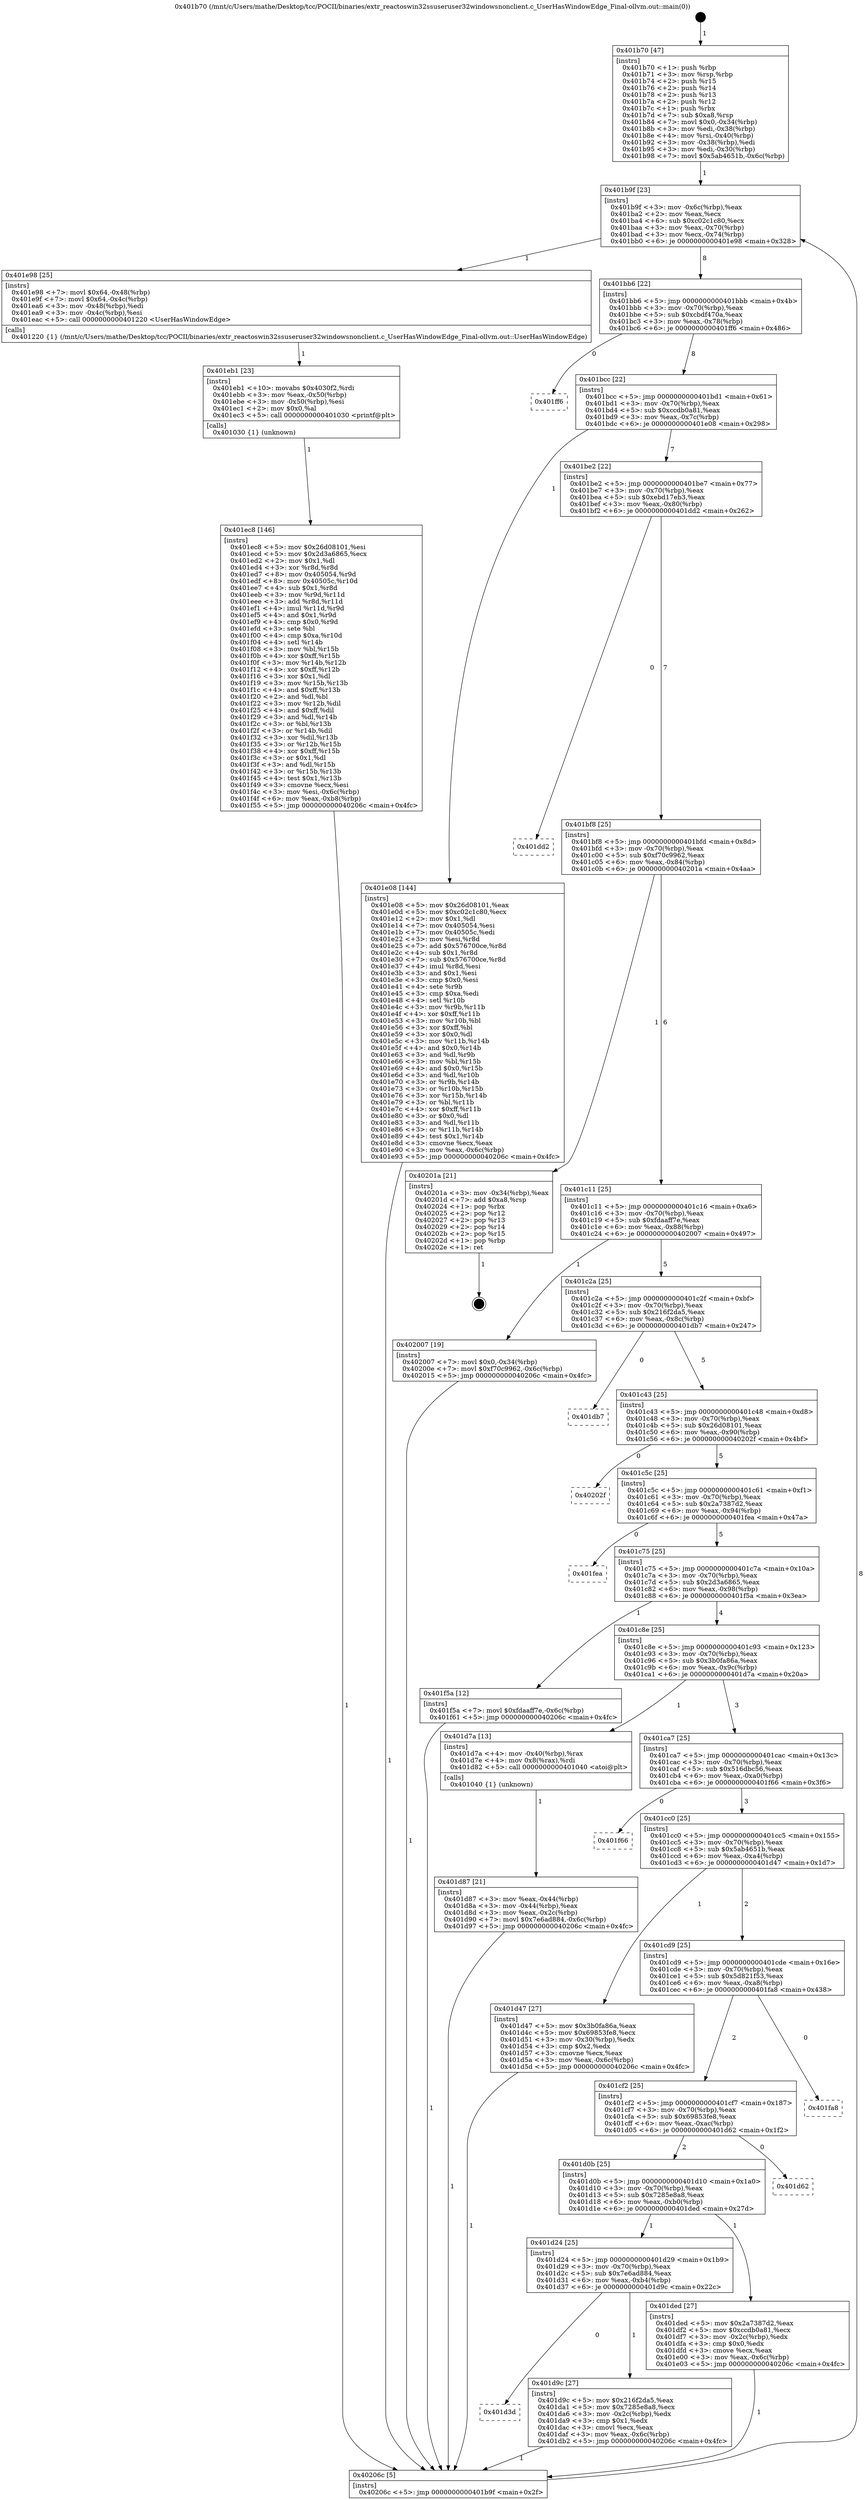 digraph "0x401b70" {
  label = "0x401b70 (/mnt/c/Users/mathe/Desktop/tcc/POCII/binaries/extr_reactoswin32ssuseruser32windowsnonclient.c_UserHasWindowEdge_Final-ollvm.out::main(0))"
  labelloc = "t"
  node[shape=record]

  Entry [label="",width=0.3,height=0.3,shape=circle,fillcolor=black,style=filled]
  "0x401b9f" [label="{
     0x401b9f [23]\l
     | [instrs]\l
     &nbsp;&nbsp;0x401b9f \<+3\>: mov -0x6c(%rbp),%eax\l
     &nbsp;&nbsp;0x401ba2 \<+2\>: mov %eax,%ecx\l
     &nbsp;&nbsp;0x401ba4 \<+6\>: sub $0xc02c1c80,%ecx\l
     &nbsp;&nbsp;0x401baa \<+3\>: mov %eax,-0x70(%rbp)\l
     &nbsp;&nbsp;0x401bad \<+3\>: mov %ecx,-0x74(%rbp)\l
     &nbsp;&nbsp;0x401bb0 \<+6\>: je 0000000000401e98 \<main+0x328\>\l
  }"]
  "0x401e98" [label="{
     0x401e98 [25]\l
     | [instrs]\l
     &nbsp;&nbsp;0x401e98 \<+7\>: movl $0x64,-0x48(%rbp)\l
     &nbsp;&nbsp;0x401e9f \<+7\>: movl $0x64,-0x4c(%rbp)\l
     &nbsp;&nbsp;0x401ea6 \<+3\>: mov -0x48(%rbp),%edi\l
     &nbsp;&nbsp;0x401ea9 \<+3\>: mov -0x4c(%rbp),%esi\l
     &nbsp;&nbsp;0x401eac \<+5\>: call 0000000000401220 \<UserHasWindowEdge\>\l
     | [calls]\l
     &nbsp;&nbsp;0x401220 \{1\} (/mnt/c/Users/mathe/Desktop/tcc/POCII/binaries/extr_reactoswin32ssuseruser32windowsnonclient.c_UserHasWindowEdge_Final-ollvm.out::UserHasWindowEdge)\l
  }"]
  "0x401bb6" [label="{
     0x401bb6 [22]\l
     | [instrs]\l
     &nbsp;&nbsp;0x401bb6 \<+5\>: jmp 0000000000401bbb \<main+0x4b\>\l
     &nbsp;&nbsp;0x401bbb \<+3\>: mov -0x70(%rbp),%eax\l
     &nbsp;&nbsp;0x401bbe \<+5\>: sub $0xcbdf470a,%eax\l
     &nbsp;&nbsp;0x401bc3 \<+3\>: mov %eax,-0x78(%rbp)\l
     &nbsp;&nbsp;0x401bc6 \<+6\>: je 0000000000401ff6 \<main+0x486\>\l
  }"]
  Exit [label="",width=0.3,height=0.3,shape=circle,fillcolor=black,style=filled,peripheries=2]
  "0x401ff6" [label="{
     0x401ff6\l
  }", style=dashed]
  "0x401bcc" [label="{
     0x401bcc [22]\l
     | [instrs]\l
     &nbsp;&nbsp;0x401bcc \<+5\>: jmp 0000000000401bd1 \<main+0x61\>\l
     &nbsp;&nbsp;0x401bd1 \<+3\>: mov -0x70(%rbp),%eax\l
     &nbsp;&nbsp;0x401bd4 \<+5\>: sub $0xccdb0a81,%eax\l
     &nbsp;&nbsp;0x401bd9 \<+3\>: mov %eax,-0x7c(%rbp)\l
     &nbsp;&nbsp;0x401bdc \<+6\>: je 0000000000401e08 \<main+0x298\>\l
  }"]
  "0x401ec8" [label="{
     0x401ec8 [146]\l
     | [instrs]\l
     &nbsp;&nbsp;0x401ec8 \<+5\>: mov $0x26d08101,%esi\l
     &nbsp;&nbsp;0x401ecd \<+5\>: mov $0x2d3a6865,%ecx\l
     &nbsp;&nbsp;0x401ed2 \<+2\>: mov $0x1,%dl\l
     &nbsp;&nbsp;0x401ed4 \<+3\>: xor %r8d,%r8d\l
     &nbsp;&nbsp;0x401ed7 \<+8\>: mov 0x405054,%r9d\l
     &nbsp;&nbsp;0x401edf \<+8\>: mov 0x40505c,%r10d\l
     &nbsp;&nbsp;0x401ee7 \<+4\>: sub $0x1,%r8d\l
     &nbsp;&nbsp;0x401eeb \<+3\>: mov %r9d,%r11d\l
     &nbsp;&nbsp;0x401eee \<+3\>: add %r8d,%r11d\l
     &nbsp;&nbsp;0x401ef1 \<+4\>: imul %r11d,%r9d\l
     &nbsp;&nbsp;0x401ef5 \<+4\>: and $0x1,%r9d\l
     &nbsp;&nbsp;0x401ef9 \<+4\>: cmp $0x0,%r9d\l
     &nbsp;&nbsp;0x401efd \<+3\>: sete %bl\l
     &nbsp;&nbsp;0x401f00 \<+4\>: cmp $0xa,%r10d\l
     &nbsp;&nbsp;0x401f04 \<+4\>: setl %r14b\l
     &nbsp;&nbsp;0x401f08 \<+3\>: mov %bl,%r15b\l
     &nbsp;&nbsp;0x401f0b \<+4\>: xor $0xff,%r15b\l
     &nbsp;&nbsp;0x401f0f \<+3\>: mov %r14b,%r12b\l
     &nbsp;&nbsp;0x401f12 \<+4\>: xor $0xff,%r12b\l
     &nbsp;&nbsp;0x401f16 \<+3\>: xor $0x1,%dl\l
     &nbsp;&nbsp;0x401f19 \<+3\>: mov %r15b,%r13b\l
     &nbsp;&nbsp;0x401f1c \<+4\>: and $0xff,%r13b\l
     &nbsp;&nbsp;0x401f20 \<+2\>: and %dl,%bl\l
     &nbsp;&nbsp;0x401f22 \<+3\>: mov %r12b,%dil\l
     &nbsp;&nbsp;0x401f25 \<+4\>: and $0xff,%dil\l
     &nbsp;&nbsp;0x401f29 \<+3\>: and %dl,%r14b\l
     &nbsp;&nbsp;0x401f2c \<+3\>: or %bl,%r13b\l
     &nbsp;&nbsp;0x401f2f \<+3\>: or %r14b,%dil\l
     &nbsp;&nbsp;0x401f32 \<+3\>: xor %dil,%r13b\l
     &nbsp;&nbsp;0x401f35 \<+3\>: or %r12b,%r15b\l
     &nbsp;&nbsp;0x401f38 \<+4\>: xor $0xff,%r15b\l
     &nbsp;&nbsp;0x401f3c \<+3\>: or $0x1,%dl\l
     &nbsp;&nbsp;0x401f3f \<+3\>: and %dl,%r15b\l
     &nbsp;&nbsp;0x401f42 \<+3\>: or %r15b,%r13b\l
     &nbsp;&nbsp;0x401f45 \<+4\>: test $0x1,%r13b\l
     &nbsp;&nbsp;0x401f49 \<+3\>: cmovne %ecx,%esi\l
     &nbsp;&nbsp;0x401f4c \<+3\>: mov %esi,-0x6c(%rbp)\l
     &nbsp;&nbsp;0x401f4f \<+6\>: mov %eax,-0xb8(%rbp)\l
     &nbsp;&nbsp;0x401f55 \<+5\>: jmp 000000000040206c \<main+0x4fc\>\l
  }"]
  "0x401e08" [label="{
     0x401e08 [144]\l
     | [instrs]\l
     &nbsp;&nbsp;0x401e08 \<+5\>: mov $0x26d08101,%eax\l
     &nbsp;&nbsp;0x401e0d \<+5\>: mov $0xc02c1c80,%ecx\l
     &nbsp;&nbsp;0x401e12 \<+2\>: mov $0x1,%dl\l
     &nbsp;&nbsp;0x401e14 \<+7\>: mov 0x405054,%esi\l
     &nbsp;&nbsp;0x401e1b \<+7\>: mov 0x40505c,%edi\l
     &nbsp;&nbsp;0x401e22 \<+3\>: mov %esi,%r8d\l
     &nbsp;&nbsp;0x401e25 \<+7\>: add $0x576700ce,%r8d\l
     &nbsp;&nbsp;0x401e2c \<+4\>: sub $0x1,%r8d\l
     &nbsp;&nbsp;0x401e30 \<+7\>: sub $0x576700ce,%r8d\l
     &nbsp;&nbsp;0x401e37 \<+4\>: imul %r8d,%esi\l
     &nbsp;&nbsp;0x401e3b \<+3\>: and $0x1,%esi\l
     &nbsp;&nbsp;0x401e3e \<+3\>: cmp $0x0,%esi\l
     &nbsp;&nbsp;0x401e41 \<+4\>: sete %r9b\l
     &nbsp;&nbsp;0x401e45 \<+3\>: cmp $0xa,%edi\l
     &nbsp;&nbsp;0x401e48 \<+4\>: setl %r10b\l
     &nbsp;&nbsp;0x401e4c \<+3\>: mov %r9b,%r11b\l
     &nbsp;&nbsp;0x401e4f \<+4\>: xor $0xff,%r11b\l
     &nbsp;&nbsp;0x401e53 \<+3\>: mov %r10b,%bl\l
     &nbsp;&nbsp;0x401e56 \<+3\>: xor $0xff,%bl\l
     &nbsp;&nbsp;0x401e59 \<+3\>: xor $0x0,%dl\l
     &nbsp;&nbsp;0x401e5c \<+3\>: mov %r11b,%r14b\l
     &nbsp;&nbsp;0x401e5f \<+4\>: and $0x0,%r14b\l
     &nbsp;&nbsp;0x401e63 \<+3\>: and %dl,%r9b\l
     &nbsp;&nbsp;0x401e66 \<+3\>: mov %bl,%r15b\l
     &nbsp;&nbsp;0x401e69 \<+4\>: and $0x0,%r15b\l
     &nbsp;&nbsp;0x401e6d \<+3\>: and %dl,%r10b\l
     &nbsp;&nbsp;0x401e70 \<+3\>: or %r9b,%r14b\l
     &nbsp;&nbsp;0x401e73 \<+3\>: or %r10b,%r15b\l
     &nbsp;&nbsp;0x401e76 \<+3\>: xor %r15b,%r14b\l
     &nbsp;&nbsp;0x401e79 \<+3\>: or %bl,%r11b\l
     &nbsp;&nbsp;0x401e7c \<+4\>: xor $0xff,%r11b\l
     &nbsp;&nbsp;0x401e80 \<+3\>: or $0x0,%dl\l
     &nbsp;&nbsp;0x401e83 \<+3\>: and %dl,%r11b\l
     &nbsp;&nbsp;0x401e86 \<+3\>: or %r11b,%r14b\l
     &nbsp;&nbsp;0x401e89 \<+4\>: test $0x1,%r14b\l
     &nbsp;&nbsp;0x401e8d \<+3\>: cmovne %ecx,%eax\l
     &nbsp;&nbsp;0x401e90 \<+3\>: mov %eax,-0x6c(%rbp)\l
     &nbsp;&nbsp;0x401e93 \<+5\>: jmp 000000000040206c \<main+0x4fc\>\l
  }"]
  "0x401be2" [label="{
     0x401be2 [22]\l
     | [instrs]\l
     &nbsp;&nbsp;0x401be2 \<+5\>: jmp 0000000000401be7 \<main+0x77\>\l
     &nbsp;&nbsp;0x401be7 \<+3\>: mov -0x70(%rbp),%eax\l
     &nbsp;&nbsp;0x401bea \<+5\>: sub $0xebd17eb3,%eax\l
     &nbsp;&nbsp;0x401bef \<+3\>: mov %eax,-0x80(%rbp)\l
     &nbsp;&nbsp;0x401bf2 \<+6\>: je 0000000000401dd2 \<main+0x262\>\l
  }"]
  "0x401eb1" [label="{
     0x401eb1 [23]\l
     | [instrs]\l
     &nbsp;&nbsp;0x401eb1 \<+10\>: movabs $0x4030f2,%rdi\l
     &nbsp;&nbsp;0x401ebb \<+3\>: mov %eax,-0x50(%rbp)\l
     &nbsp;&nbsp;0x401ebe \<+3\>: mov -0x50(%rbp),%esi\l
     &nbsp;&nbsp;0x401ec1 \<+2\>: mov $0x0,%al\l
     &nbsp;&nbsp;0x401ec3 \<+5\>: call 0000000000401030 \<printf@plt\>\l
     | [calls]\l
     &nbsp;&nbsp;0x401030 \{1\} (unknown)\l
  }"]
  "0x401dd2" [label="{
     0x401dd2\l
  }", style=dashed]
  "0x401bf8" [label="{
     0x401bf8 [25]\l
     | [instrs]\l
     &nbsp;&nbsp;0x401bf8 \<+5\>: jmp 0000000000401bfd \<main+0x8d\>\l
     &nbsp;&nbsp;0x401bfd \<+3\>: mov -0x70(%rbp),%eax\l
     &nbsp;&nbsp;0x401c00 \<+5\>: sub $0xf70c9962,%eax\l
     &nbsp;&nbsp;0x401c05 \<+6\>: mov %eax,-0x84(%rbp)\l
     &nbsp;&nbsp;0x401c0b \<+6\>: je 000000000040201a \<main+0x4aa\>\l
  }"]
  "0x401d3d" [label="{
     0x401d3d\l
  }", style=dashed]
  "0x40201a" [label="{
     0x40201a [21]\l
     | [instrs]\l
     &nbsp;&nbsp;0x40201a \<+3\>: mov -0x34(%rbp),%eax\l
     &nbsp;&nbsp;0x40201d \<+7\>: add $0xa8,%rsp\l
     &nbsp;&nbsp;0x402024 \<+1\>: pop %rbx\l
     &nbsp;&nbsp;0x402025 \<+2\>: pop %r12\l
     &nbsp;&nbsp;0x402027 \<+2\>: pop %r13\l
     &nbsp;&nbsp;0x402029 \<+2\>: pop %r14\l
     &nbsp;&nbsp;0x40202b \<+2\>: pop %r15\l
     &nbsp;&nbsp;0x40202d \<+1\>: pop %rbp\l
     &nbsp;&nbsp;0x40202e \<+1\>: ret\l
  }"]
  "0x401c11" [label="{
     0x401c11 [25]\l
     | [instrs]\l
     &nbsp;&nbsp;0x401c11 \<+5\>: jmp 0000000000401c16 \<main+0xa6\>\l
     &nbsp;&nbsp;0x401c16 \<+3\>: mov -0x70(%rbp),%eax\l
     &nbsp;&nbsp;0x401c19 \<+5\>: sub $0xfdaaff7e,%eax\l
     &nbsp;&nbsp;0x401c1e \<+6\>: mov %eax,-0x88(%rbp)\l
     &nbsp;&nbsp;0x401c24 \<+6\>: je 0000000000402007 \<main+0x497\>\l
  }"]
  "0x401d9c" [label="{
     0x401d9c [27]\l
     | [instrs]\l
     &nbsp;&nbsp;0x401d9c \<+5\>: mov $0x216f2da5,%eax\l
     &nbsp;&nbsp;0x401da1 \<+5\>: mov $0x7285e8a8,%ecx\l
     &nbsp;&nbsp;0x401da6 \<+3\>: mov -0x2c(%rbp),%edx\l
     &nbsp;&nbsp;0x401da9 \<+3\>: cmp $0x1,%edx\l
     &nbsp;&nbsp;0x401dac \<+3\>: cmovl %ecx,%eax\l
     &nbsp;&nbsp;0x401daf \<+3\>: mov %eax,-0x6c(%rbp)\l
     &nbsp;&nbsp;0x401db2 \<+5\>: jmp 000000000040206c \<main+0x4fc\>\l
  }"]
  "0x402007" [label="{
     0x402007 [19]\l
     | [instrs]\l
     &nbsp;&nbsp;0x402007 \<+7\>: movl $0x0,-0x34(%rbp)\l
     &nbsp;&nbsp;0x40200e \<+7\>: movl $0xf70c9962,-0x6c(%rbp)\l
     &nbsp;&nbsp;0x402015 \<+5\>: jmp 000000000040206c \<main+0x4fc\>\l
  }"]
  "0x401c2a" [label="{
     0x401c2a [25]\l
     | [instrs]\l
     &nbsp;&nbsp;0x401c2a \<+5\>: jmp 0000000000401c2f \<main+0xbf\>\l
     &nbsp;&nbsp;0x401c2f \<+3\>: mov -0x70(%rbp),%eax\l
     &nbsp;&nbsp;0x401c32 \<+5\>: sub $0x216f2da5,%eax\l
     &nbsp;&nbsp;0x401c37 \<+6\>: mov %eax,-0x8c(%rbp)\l
     &nbsp;&nbsp;0x401c3d \<+6\>: je 0000000000401db7 \<main+0x247\>\l
  }"]
  "0x401d24" [label="{
     0x401d24 [25]\l
     | [instrs]\l
     &nbsp;&nbsp;0x401d24 \<+5\>: jmp 0000000000401d29 \<main+0x1b9\>\l
     &nbsp;&nbsp;0x401d29 \<+3\>: mov -0x70(%rbp),%eax\l
     &nbsp;&nbsp;0x401d2c \<+5\>: sub $0x7e6ad884,%eax\l
     &nbsp;&nbsp;0x401d31 \<+6\>: mov %eax,-0xb4(%rbp)\l
     &nbsp;&nbsp;0x401d37 \<+6\>: je 0000000000401d9c \<main+0x22c\>\l
  }"]
  "0x401db7" [label="{
     0x401db7\l
  }", style=dashed]
  "0x401c43" [label="{
     0x401c43 [25]\l
     | [instrs]\l
     &nbsp;&nbsp;0x401c43 \<+5\>: jmp 0000000000401c48 \<main+0xd8\>\l
     &nbsp;&nbsp;0x401c48 \<+3\>: mov -0x70(%rbp),%eax\l
     &nbsp;&nbsp;0x401c4b \<+5\>: sub $0x26d08101,%eax\l
     &nbsp;&nbsp;0x401c50 \<+6\>: mov %eax,-0x90(%rbp)\l
     &nbsp;&nbsp;0x401c56 \<+6\>: je 000000000040202f \<main+0x4bf\>\l
  }"]
  "0x401ded" [label="{
     0x401ded [27]\l
     | [instrs]\l
     &nbsp;&nbsp;0x401ded \<+5\>: mov $0x2a7387d2,%eax\l
     &nbsp;&nbsp;0x401df2 \<+5\>: mov $0xccdb0a81,%ecx\l
     &nbsp;&nbsp;0x401df7 \<+3\>: mov -0x2c(%rbp),%edx\l
     &nbsp;&nbsp;0x401dfa \<+3\>: cmp $0x0,%edx\l
     &nbsp;&nbsp;0x401dfd \<+3\>: cmove %ecx,%eax\l
     &nbsp;&nbsp;0x401e00 \<+3\>: mov %eax,-0x6c(%rbp)\l
     &nbsp;&nbsp;0x401e03 \<+5\>: jmp 000000000040206c \<main+0x4fc\>\l
  }"]
  "0x40202f" [label="{
     0x40202f\l
  }", style=dashed]
  "0x401c5c" [label="{
     0x401c5c [25]\l
     | [instrs]\l
     &nbsp;&nbsp;0x401c5c \<+5\>: jmp 0000000000401c61 \<main+0xf1\>\l
     &nbsp;&nbsp;0x401c61 \<+3\>: mov -0x70(%rbp),%eax\l
     &nbsp;&nbsp;0x401c64 \<+5\>: sub $0x2a7387d2,%eax\l
     &nbsp;&nbsp;0x401c69 \<+6\>: mov %eax,-0x94(%rbp)\l
     &nbsp;&nbsp;0x401c6f \<+6\>: je 0000000000401fea \<main+0x47a\>\l
  }"]
  "0x401d0b" [label="{
     0x401d0b [25]\l
     | [instrs]\l
     &nbsp;&nbsp;0x401d0b \<+5\>: jmp 0000000000401d10 \<main+0x1a0\>\l
     &nbsp;&nbsp;0x401d10 \<+3\>: mov -0x70(%rbp),%eax\l
     &nbsp;&nbsp;0x401d13 \<+5\>: sub $0x7285e8a8,%eax\l
     &nbsp;&nbsp;0x401d18 \<+6\>: mov %eax,-0xb0(%rbp)\l
     &nbsp;&nbsp;0x401d1e \<+6\>: je 0000000000401ded \<main+0x27d\>\l
  }"]
  "0x401fea" [label="{
     0x401fea\l
  }", style=dashed]
  "0x401c75" [label="{
     0x401c75 [25]\l
     | [instrs]\l
     &nbsp;&nbsp;0x401c75 \<+5\>: jmp 0000000000401c7a \<main+0x10a\>\l
     &nbsp;&nbsp;0x401c7a \<+3\>: mov -0x70(%rbp),%eax\l
     &nbsp;&nbsp;0x401c7d \<+5\>: sub $0x2d3a6865,%eax\l
     &nbsp;&nbsp;0x401c82 \<+6\>: mov %eax,-0x98(%rbp)\l
     &nbsp;&nbsp;0x401c88 \<+6\>: je 0000000000401f5a \<main+0x3ea\>\l
  }"]
  "0x401d62" [label="{
     0x401d62\l
  }", style=dashed]
  "0x401f5a" [label="{
     0x401f5a [12]\l
     | [instrs]\l
     &nbsp;&nbsp;0x401f5a \<+7\>: movl $0xfdaaff7e,-0x6c(%rbp)\l
     &nbsp;&nbsp;0x401f61 \<+5\>: jmp 000000000040206c \<main+0x4fc\>\l
  }"]
  "0x401c8e" [label="{
     0x401c8e [25]\l
     | [instrs]\l
     &nbsp;&nbsp;0x401c8e \<+5\>: jmp 0000000000401c93 \<main+0x123\>\l
     &nbsp;&nbsp;0x401c93 \<+3\>: mov -0x70(%rbp),%eax\l
     &nbsp;&nbsp;0x401c96 \<+5\>: sub $0x3b0fa86a,%eax\l
     &nbsp;&nbsp;0x401c9b \<+6\>: mov %eax,-0x9c(%rbp)\l
     &nbsp;&nbsp;0x401ca1 \<+6\>: je 0000000000401d7a \<main+0x20a\>\l
  }"]
  "0x401cf2" [label="{
     0x401cf2 [25]\l
     | [instrs]\l
     &nbsp;&nbsp;0x401cf2 \<+5\>: jmp 0000000000401cf7 \<main+0x187\>\l
     &nbsp;&nbsp;0x401cf7 \<+3\>: mov -0x70(%rbp),%eax\l
     &nbsp;&nbsp;0x401cfa \<+5\>: sub $0x69853fe8,%eax\l
     &nbsp;&nbsp;0x401cff \<+6\>: mov %eax,-0xac(%rbp)\l
     &nbsp;&nbsp;0x401d05 \<+6\>: je 0000000000401d62 \<main+0x1f2\>\l
  }"]
  "0x401d7a" [label="{
     0x401d7a [13]\l
     | [instrs]\l
     &nbsp;&nbsp;0x401d7a \<+4\>: mov -0x40(%rbp),%rax\l
     &nbsp;&nbsp;0x401d7e \<+4\>: mov 0x8(%rax),%rdi\l
     &nbsp;&nbsp;0x401d82 \<+5\>: call 0000000000401040 \<atoi@plt\>\l
     | [calls]\l
     &nbsp;&nbsp;0x401040 \{1\} (unknown)\l
  }"]
  "0x401ca7" [label="{
     0x401ca7 [25]\l
     | [instrs]\l
     &nbsp;&nbsp;0x401ca7 \<+5\>: jmp 0000000000401cac \<main+0x13c\>\l
     &nbsp;&nbsp;0x401cac \<+3\>: mov -0x70(%rbp),%eax\l
     &nbsp;&nbsp;0x401caf \<+5\>: sub $0x516dbc56,%eax\l
     &nbsp;&nbsp;0x401cb4 \<+6\>: mov %eax,-0xa0(%rbp)\l
     &nbsp;&nbsp;0x401cba \<+6\>: je 0000000000401f66 \<main+0x3f6\>\l
  }"]
  "0x401fa8" [label="{
     0x401fa8\l
  }", style=dashed]
  "0x401f66" [label="{
     0x401f66\l
  }", style=dashed]
  "0x401cc0" [label="{
     0x401cc0 [25]\l
     | [instrs]\l
     &nbsp;&nbsp;0x401cc0 \<+5\>: jmp 0000000000401cc5 \<main+0x155\>\l
     &nbsp;&nbsp;0x401cc5 \<+3\>: mov -0x70(%rbp),%eax\l
     &nbsp;&nbsp;0x401cc8 \<+5\>: sub $0x5ab4651b,%eax\l
     &nbsp;&nbsp;0x401ccd \<+6\>: mov %eax,-0xa4(%rbp)\l
     &nbsp;&nbsp;0x401cd3 \<+6\>: je 0000000000401d47 \<main+0x1d7\>\l
  }"]
  "0x401d87" [label="{
     0x401d87 [21]\l
     | [instrs]\l
     &nbsp;&nbsp;0x401d87 \<+3\>: mov %eax,-0x44(%rbp)\l
     &nbsp;&nbsp;0x401d8a \<+3\>: mov -0x44(%rbp),%eax\l
     &nbsp;&nbsp;0x401d8d \<+3\>: mov %eax,-0x2c(%rbp)\l
     &nbsp;&nbsp;0x401d90 \<+7\>: movl $0x7e6ad884,-0x6c(%rbp)\l
     &nbsp;&nbsp;0x401d97 \<+5\>: jmp 000000000040206c \<main+0x4fc\>\l
  }"]
  "0x401d47" [label="{
     0x401d47 [27]\l
     | [instrs]\l
     &nbsp;&nbsp;0x401d47 \<+5\>: mov $0x3b0fa86a,%eax\l
     &nbsp;&nbsp;0x401d4c \<+5\>: mov $0x69853fe8,%ecx\l
     &nbsp;&nbsp;0x401d51 \<+3\>: mov -0x30(%rbp),%edx\l
     &nbsp;&nbsp;0x401d54 \<+3\>: cmp $0x2,%edx\l
     &nbsp;&nbsp;0x401d57 \<+3\>: cmovne %ecx,%eax\l
     &nbsp;&nbsp;0x401d5a \<+3\>: mov %eax,-0x6c(%rbp)\l
     &nbsp;&nbsp;0x401d5d \<+5\>: jmp 000000000040206c \<main+0x4fc\>\l
  }"]
  "0x401cd9" [label="{
     0x401cd9 [25]\l
     | [instrs]\l
     &nbsp;&nbsp;0x401cd9 \<+5\>: jmp 0000000000401cde \<main+0x16e\>\l
     &nbsp;&nbsp;0x401cde \<+3\>: mov -0x70(%rbp),%eax\l
     &nbsp;&nbsp;0x401ce1 \<+5\>: sub $0x5d821f53,%eax\l
     &nbsp;&nbsp;0x401ce6 \<+6\>: mov %eax,-0xa8(%rbp)\l
     &nbsp;&nbsp;0x401cec \<+6\>: je 0000000000401fa8 \<main+0x438\>\l
  }"]
  "0x40206c" [label="{
     0x40206c [5]\l
     | [instrs]\l
     &nbsp;&nbsp;0x40206c \<+5\>: jmp 0000000000401b9f \<main+0x2f\>\l
  }"]
  "0x401b70" [label="{
     0x401b70 [47]\l
     | [instrs]\l
     &nbsp;&nbsp;0x401b70 \<+1\>: push %rbp\l
     &nbsp;&nbsp;0x401b71 \<+3\>: mov %rsp,%rbp\l
     &nbsp;&nbsp;0x401b74 \<+2\>: push %r15\l
     &nbsp;&nbsp;0x401b76 \<+2\>: push %r14\l
     &nbsp;&nbsp;0x401b78 \<+2\>: push %r13\l
     &nbsp;&nbsp;0x401b7a \<+2\>: push %r12\l
     &nbsp;&nbsp;0x401b7c \<+1\>: push %rbx\l
     &nbsp;&nbsp;0x401b7d \<+7\>: sub $0xa8,%rsp\l
     &nbsp;&nbsp;0x401b84 \<+7\>: movl $0x0,-0x34(%rbp)\l
     &nbsp;&nbsp;0x401b8b \<+3\>: mov %edi,-0x38(%rbp)\l
     &nbsp;&nbsp;0x401b8e \<+4\>: mov %rsi,-0x40(%rbp)\l
     &nbsp;&nbsp;0x401b92 \<+3\>: mov -0x38(%rbp),%edi\l
     &nbsp;&nbsp;0x401b95 \<+3\>: mov %edi,-0x30(%rbp)\l
     &nbsp;&nbsp;0x401b98 \<+7\>: movl $0x5ab4651b,-0x6c(%rbp)\l
  }"]
  Entry -> "0x401b70" [label=" 1"]
  "0x401b9f" -> "0x401e98" [label=" 1"]
  "0x401b9f" -> "0x401bb6" [label=" 8"]
  "0x40201a" -> Exit [label=" 1"]
  "0x401bb6" -> "0x401ff6" [label=" 0"]
  "0x401bb6" -> "0x401bcc" [label=" 8"]
  "0x402007" -> "0x40206c" [label=" 1"]
  "0x401bcc" -> "0x401e08" [label=" 1"]
  "0x401bcc" -> "0x401be2" [label=" 7"]
  "0x401f5a" -> "0x40206c" [label=" 1"]
  "0x401be2" -> "0x401dd2" [label=" 0"]
  "0x401be2" -> "0x401bf8" [label=" 7"]
  "0x401ec8" -> "0x40206c" [label=" 1"]
  "0x401bf8" -> "0x40201a" [label=" 1"]
  "0x401bf8" -> "0x401c11" [label=" 6"]
  "0x401eb1" -> "0x401ec8" [label=" 1"]
  "0x401c11" -> "0x402007" [label=" 1"]
  "0x401c11" -> "0x401c2a" [label=" 5"]
  "0x401e98" -> "0x401eb1" [label=" 1"]
  "0x401c2a" -> "0x401db7" [label=" 0"]
  "0x401c2a" -> "0x401c43" [label=" 5"]
  "0x401ded" -> "0x40206c" [label=" 1"]
  "0x401c43" -> "0x40202f" [label=" 0"]
  "0x401c43" -> "0x401c5c" [label=" 5"]
  "0x401d9c" -> "0x40206c" [label=" 1"]
  "0x401c5c" -> "0x401fea" [label=" 0"]
  "0x401c5c" -> "0x401c75" [label=" 5"]
  "0x401d24" -> "0x401d9c" [label=" 1"]
  "0x401c75" -> "0x401f5a" [label=" 1"]
  "0x401c75" -> "0x401c8e" [label=" 4"]
  "0x401e08" -> "0x40206c" [label=" 1"]
  "0x401c8e" -> "0x401d7a" [label=" 1"]
  "0x401c8e" -> "0x401ca7" [label=" 3"]
  "0x401d0b" -> "0x401ded" [label=" 1"]
  "0x401ca7" -> "0x401f66" [label=" 0"]
  "0x401ca7" -> "0x401cc0" [label=" 3"]
  "0x401d24" -> "0x401d3d" [label=" 0"]
  "0x401cc0" -> "0x401d47" [label=" 1"]
  "0x401cc0" -> "0x401cd9" [label=" 2"]
  "0x401d47" -> "0x40206c" [label=" 1"]
  "0x401b70" -> "0x401b9f" [label=" 1"]
  "0x40206c" -> "0x401b9f" [label=" 8"]
  "0x401d7a" -> "0x401d87" [label=" 1"]
  "0x401d87" -> "0x40206c" [label=" 1"]
  "0x401cf2" -> "0x401d0b" [label=" 2"]
  "0x401cd9" -> "0x401fa8" [label=" 0"]
  "0x401cd9" -> "0x401cf2" [label=" 2"]
  "0x401d0b" -> "0x401d24" [label=" 1"]
  "0x401cf2" -> "0x401d62" [label=" 0"]
}
